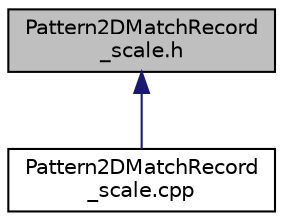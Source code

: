 digraph "Pattern2DMatchRecord_scale.h"
{
  edge [fontname="Helvetica",fontsize="10",labelfontname="Helvetica",labelfontsize="10"];
  node [fontname="Helvetica",fontsize="10",shape=record];
  Node1 [label="Pattern2DMatchRecord\l_scale.h",height=0.2,width=0.4,color="black", fillcolor="grey75", style="filled", fontcolor="black"];
  Node1 -> Node2 [dir="back",color="midnightblue",fontsize="10",style="solid",fontname="Helvetica"];
  Node2 [label="Pattern2DMatchRecord\l_scale.cpp",height=0.2,width=0.4,color="black", fillcolor="white", style="filled",URL="$Pattern2DMatchRecord__scale_8cpp.html"];
}
